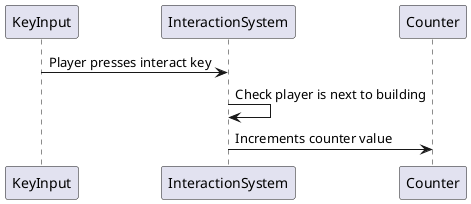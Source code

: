 @startuml

KeyInput -> InteractionSystem: Player presses interact key
InteractionSystem -> InteractionSystem: Check player is next to building
InteractionSystem -> Counter: Increments counter value

@enduml